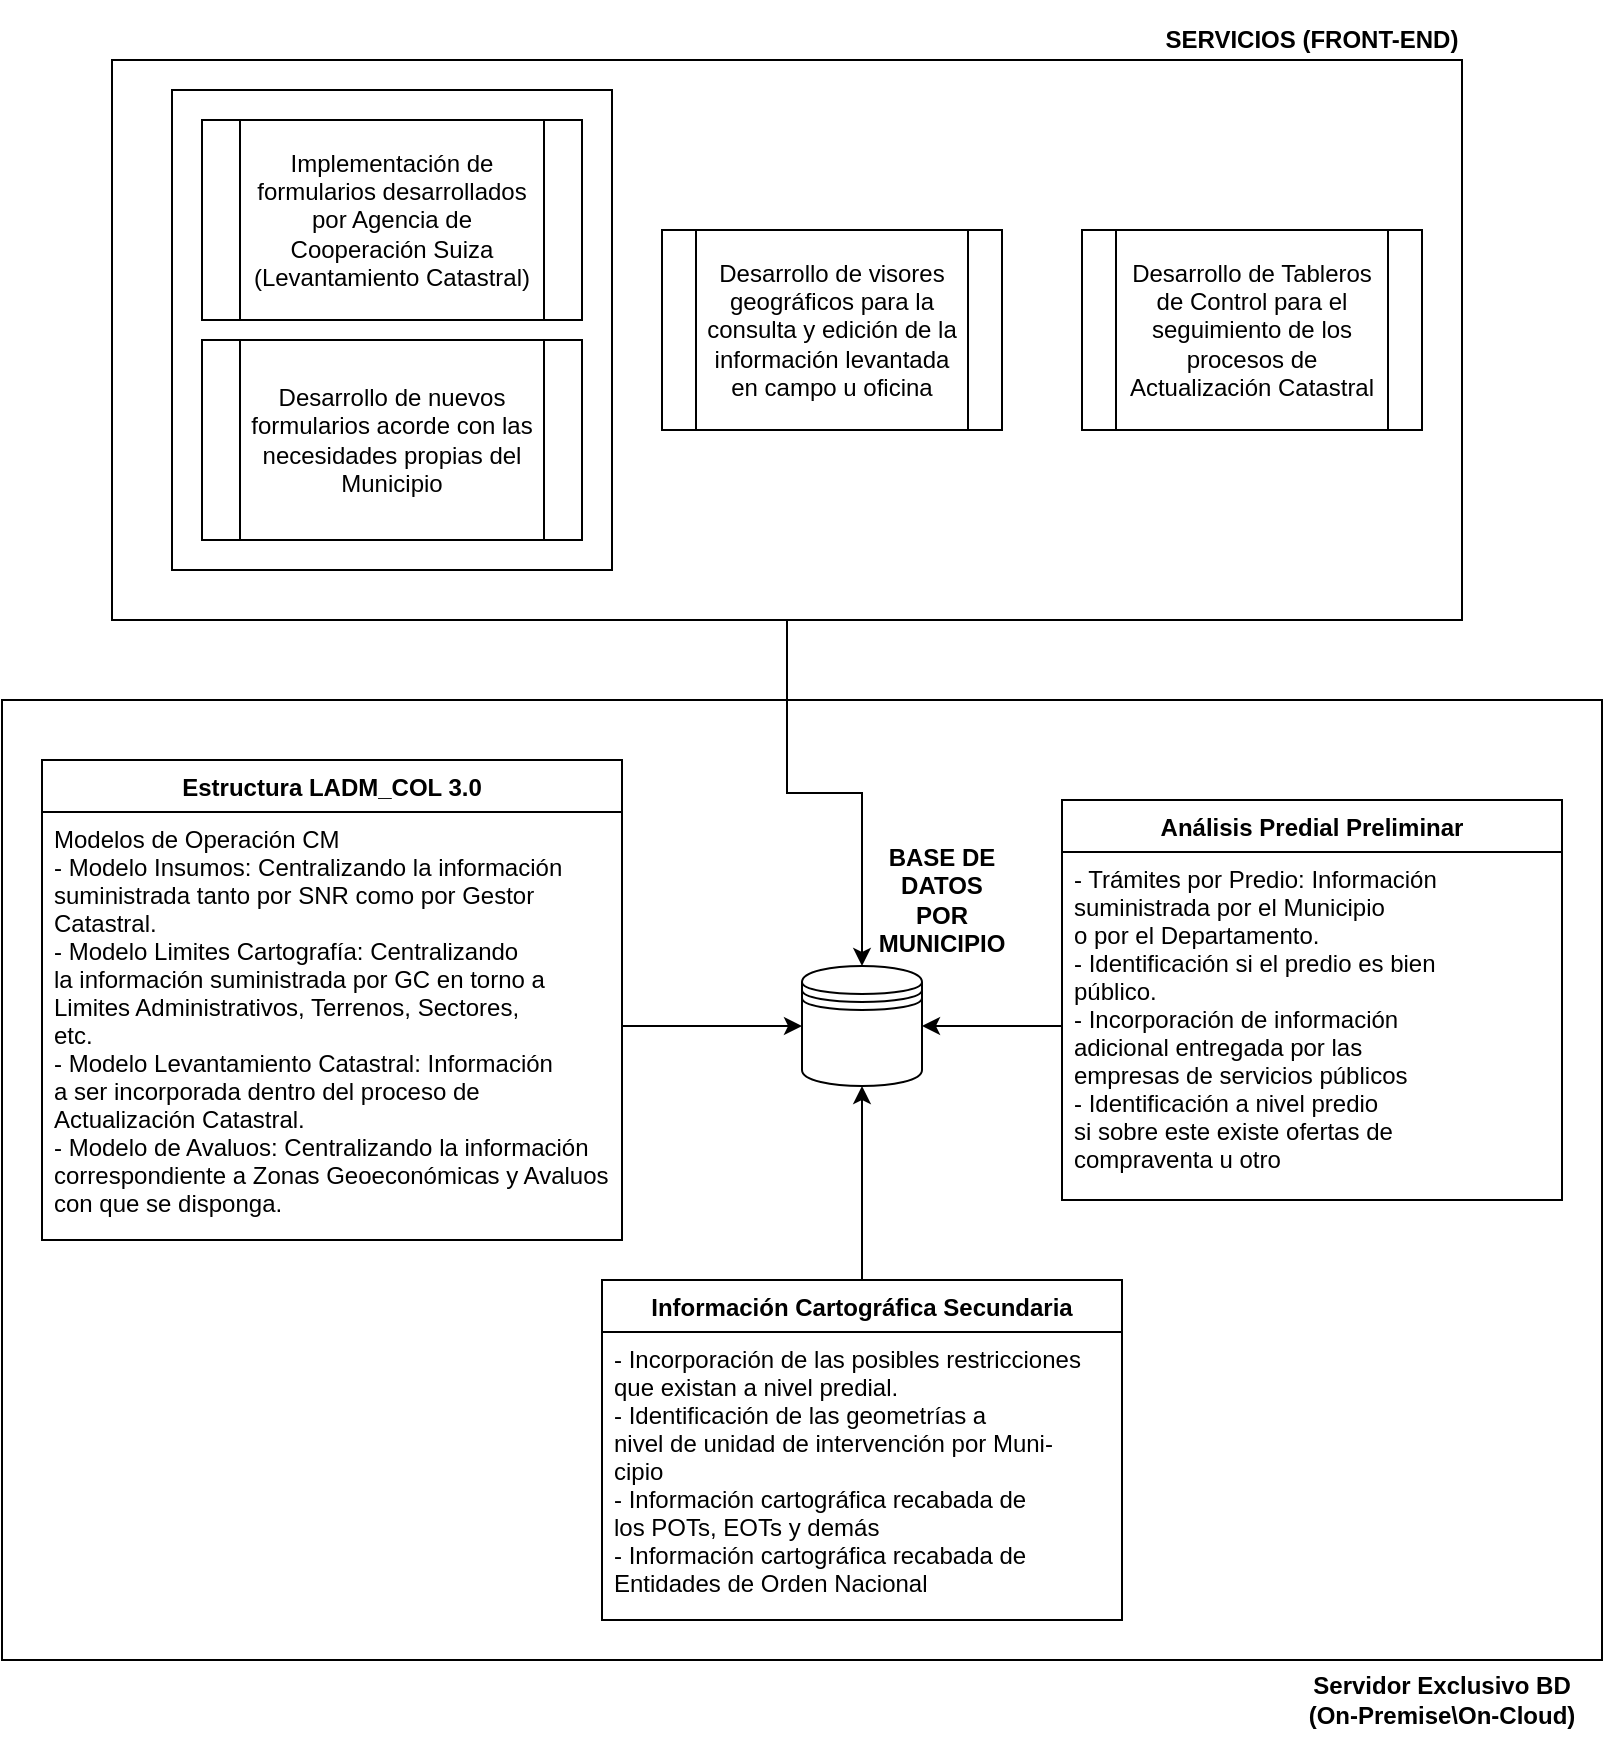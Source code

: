 <mxfile version="13.6.6" type="github">
  <diagram id="8OrvkdTVr18Zg1LkMqOB" name="Page-1">
    <mxGraphModel dx="1035" dy="1843" grid="1" gridSize="10" guides="1" tooltips="1" connect="1" arrows="1" fold="1" page="1" pageScale="1" pageWidth="827" pageHeight="1169" math="0" shadow="0">
      <root>
        <mxCell id="0" />
        <mxCell id="1" parent="0" />
        <mxCell id="M3Aznm4MBpFyJ3QP4b91-51" value="" style="rounded=0;whiteSpace=wrap;html=1;" vertex="1" parent="1">
          <mxGeometry x="20" y="170" width="800" height="480" as="geometry" />
        </mxCell>
        <mxCell id="M3Aznm4MBpFyJ3QP4b91-31" value="Estructura LADM_COL 3.0" style="swimlane;fontStyle=1;align=center;verticalAlign=top;childLayout=stackLayout;horizontal=1;startSize=26;horizontalStack=0;resizeParent=1;resizeParentMax=0;resizeLast=0;collapsible=1;marginBottom=0;" vertex="1" parent="1">
          <mxGeometry x="40" y="200" width="290" height="240" as="geometry" />
        </mxCell>
        <mxCell id="M3Aznm4MBpFyJ3QP4b91-32" value="Modelos de Operación CM&#xa;- Modelo Insumos: Centralizando la información&#xa;suministrada tanto por SNR como por Gestor &#xa;Catastral.&#xa;- Modelo Limites Cartografía: Centralizando&#xa;la información suministrada por GC en torno a&#xa;Limites Administrativos, Terrenos, Sectores, &#xa;etc.&#xa;- Modelo Levantamiento Catastral: Información&#xa;a ser incorporada dentro del proceso de&#xa;Actualización Catastral.&#xa;- Modelo de Avaluos: Centralizando la información&#xa;correspondiente a Zonas Geoeconómicas y Avaluos&#xa;con que se disponga." style="text;strokeColor=none;fillColor=none;align=left;verticalAlign=top;spacingLeft=4;spacingRight=4;overflow=hidden;rotatable=0;points=[[0,0.5],[1,0.5]];portConstraint=eastwest;" vertex="1" parent="M3Aznm4MBpFyJ3QP4b91-31">
          <mxGeometry y="26" width="290" height="214" as="geometry" />
        </mxCell>
        <mxCell id="M3Aznm4MBpFyJ3QP4b91-48" style="edgeStyle=orthogonalEdgeStyle;rounded=0;orthogonalLoop=1;jettySize=auto;html=1;entryX=0.5;entryY=1;entryDx=0;entryDy=0;" edge="1" parent="1" source="M3Aznm4MBpFyJ3QP4b91-39" target="M3Aznm4MBpFyJ3QP4b91-43">
          <mxGeometry relative="1" as="geometry" />
        </mxCell>
        <mxCell id="M3Aznm4MBpFyJ3QP4b91-43" value="" style="shape=datastore;whiteSpace=wrap;html=1;" vertex="1" parent="1">
          <mxGeometry x="420" y="303" width="60" height="60" as="geometry" />
        </mxCell>
        <mxCell id="M3Aznm4MBpFyJ3QP4b91-35" value="Análisis Predial Preliminar" style="swimlane;fontStyle=1;align=center;verticalAlign=top;childLayout=stackLayout;horizontal=1;startSize=26;horizontalStack=0;resizeParent=1;resizeParentMax=0;resizeLast=0;collapsible=1;marginBottom=0;" vertex="1" parent="1">
          <mxGeometry x="550" y="220" width="250" height="200" as="geometry" />
        </mxCell>
        <mxCell id="M3Aznm4MBpFyJ3QP4b91-36" value="- Trámites por Predio: Información&#xa;suministrada por el Municipio&#xa;o por el Departamento.&#xa;- Identificación si el predio es bien&#xa;público.&#xa;- Incorporación de información&#xa;adicional entregada por las&#xa;empresas de servicios públicos&#xa;- Identificación a nivel predio&#xa;si sobre este existe ofertas de&#xa;compraventa u otro" style="text;strokeColor=none;fillColor=none;align=left;verticalAlign=top;spacingLeft=4;spacingRight=4;overflow=hidden;rotatable=0;points=[[0,0.5],[1,0.5]];portConstraint=eastwest;" vertex="1" parent="M3Aznm4MBpFyJ3QP4b91-35">
          <mxGeometry y="26" width="250" height="174" as="geometry" />
        </mxCell>
        <mxCell id="M3Aznm4MBpFyJ3QP4b91-44" value="BASE DE DATOS POR MUNICIPIO" style="text;html=1;strokeColor=none;fillColor=none;align=center;verticalAlign=middle;whiteSpace=wrap;rounded=0;fontStyle=1" vertex="1" parent="1">
          <mxGeometry x="470" y="260" width="40" height="20" as="geometry" />
        </mxCell>
        <mxCell id="M3Aznm4MBpFyJ3QP4b91-45" style="edgeStyle=orthogonalEdgeStyle;rounded=0;orthogonalLoop=1;jettySize=auto;html=1;entryX=0;entryY=0.5;entryDx=0;entryDy=0;" edge="1" parent="1" source="M3Aznm4MBpFyJ3QP4b91-32" target="M3Aznm4MBpFyJ3QP4b91-43">
          <mxGeometry relative="1" as="geometry" />
        </mxCell>
        <mxCell id="M3Aznm4MBpFyJ3QP4b91-46" style="edgeStyle=orthogonalEdgeStyle;rounded=0;orthogonalLoop=1;jettySize=auto;html=1;entryX=1;entryY=0.5;entryDx=0;entryDy=0;" edge="1" parent="1" source="M3Aznm4MBpFyJ3QP4b91-36" target="M3Aznm4MBpFyJ3QP4b91-43">
          <mxGeometry relative="1" as="geometry" />
        </mxCell>
        <mxCell id="M3Aznm4MBpFyJ3QP4b91-39" value="Información Cartográfica Secundaria" style="swimlane;fontStyle=1;align=center;verticalAlign=top;childLayout=stackLayout;horizontal=1;startSize=26;horizontalStack=0;resizeParent=1;resizeParentMax=0;resizeLast=0;collapsible=1;marginBottom=0;" vertex="1" parent="1">
          <mxGeometry x="320" y="460" width="260" height="170" as="geometry" />
        </mxCell>
        <mxCell id="M3Aznm4MBpFyJ3QP4b91-40" value="- Incorporación de las posibles restricciones&#xa;que existan a nivel predial.&#xa;- Identificación de las geometrías a &#xa;nivel de unidad de intervención por Muni-&#xa;cipio&#xa;- Información cartográfica recabada de&#xa;los POTs, EOTs y demás&#xa;- Información cartográfica recabada de&#xa;Entidades de Orden Nacional" style="text;strokeColor=none;fillColor=none;align=left;verticalAlign=top;spacingLeft=4;spacingRight=4;overflow=hidden;rotatable=0;points=[[0,0.5],[1,0.5]];portConstraint=eastwest;" vertex="1" parent="M3Aznm4MBpFyJ3QP4b91-39">
          <mxGeometry y="26" width="260" height="144" as="geometry" />
        </mxCell>
        <mxCell id="M3Aznm4MBpFyJ3QP4b91-52" value="Servidor Exclusivo BD&lt;br&gt;(On-Premise\On-Cloud)" style="text;html=1;strokeColor=none;fillColor=none;align=center;verticalAlign=middle;whiteSpace=wrap;rounded=0;fontStyle=1" vertex="1" parent="1">
          <mxGeometry x="660" y="650" width="160" height="40" as="geometry" />
        </mxCell>
        <mxCell id="M3Aznm4MBpFyJ3QP4b91-59" style="edgeStyle=orthogonalEdgeStyle;rounded=0;orthogonalLoop=1;jettySize=auto;html=1;entryX=0.5;entryY=0;entryDx=0;entryDy=0;" edge="1" parent="1" source="M3Aznm4MBpFyJ3QP4b91-54" target="M3Aznm4MBpFyJ3QP4b91-43">
          <mxGeometry relative="1" as="geometry" />
        </mxCell>
        <mxCell id="M3Aznm4MBpFyJ3QP4b91-54" value="" style="rounded=0;whiteSpace=wrap;html=1;" vertex="1" parent="1">
          <mxGeometry x="75" y="-150" width="675" height="280" as="geometry" />
        </mxCell>
        <mxCell id="M3Aznm4MBpFyJ3QP4b91-55" style="edgeStyle=orthogonalEdgeStyle;rounded=0;orthogonalLoop=1;jettySize=auto;html=1;exitX=0.5;exitY=1;exitDx=0;exitDy=0;" edge="1" parent="1" source="M3Aznm4MBpFyJ3QP4b91-54" target="M3Aznm4MBpFyJ3QP4b91-54">
          <mxGeometry relative="1" as="geometry" />
        </mxCell>
        <mxCell id="M3Aznm4MBpFyJ3QP4b91-57" value="Desarrollo de visores geográficos para la consulta y edición de la información levantada en campo u oficina" style="shape=process;whiteSpace=wrap;html=1;backgroundOutline=1;" vertex="1" parent="1">
          <mxGeometry x="350" y="-65" width="170" height="100" as="geometry" />
        </mxCell>
        <mxCell id="M3Aznm4MBpFyJ3QP4b91-58" value="Desarrollo de Tableros de Control para el seguimiento de los procesos de Actualización Catastral" style="shape=process;whiteSpace=wrap;html=1;backgroundOutline=1;" vertex="1" parent="1">
          <mxGeometry x="560" y="-65" width="170" height="100" as="geometry" />
        </mxCell>
        <mxCell id="M3Aznm4MBpFyJ3QP4b91-60" value="SERVICIOS (FRONT-END)" style="text;html=1;strokeColor=none;fillColor=none;align=center;verticalAlign=middle;whiteSpace=wrap;rounded=0;fontStyle=1" vertex="1" parent="1">
          <mxGeometry x="595" y="-180" width="160" height="40" as="geometry" />
        </mxCell>
        <mxCell id="M3Aznm4MBpFyJ3QP4b91-62" value="" style="rounded=0;whiteSpace=wrap;html=1;" vertex="1" parent="1">
          <mxGeometry x="105" y="-135" width="220" height="240" as="geometry" />
        </mxCell>
        <mxCell id="M3Aznm4MBpFyJ3QP4b91-56" value="Implementación de formularios desarrollados por Agencia de Cooperación Suiza (Levantamiento Catastral)" style="shape=process;whiteSpace=wrap;html=1;backgroundOutline=1;" vertex="1" parent="1">
          <mxGeometry x="120" y="-120" width="190" height="100" as="geometry" />
        </mxCell>
        <mxCell id="M3Aznm4MBpFyJ3QP4b91-61" value="Desarrollo de nuevos formularios acorde con las necesidades propias del Municipio" style="shape=process;whiteSpace=wrap;html=1;backgroundOutline=1;" vertex="1" parent="1">
          <mxGeometry x="120" y="-10" width="190" height="100" as="geometry" />
        </mxCell>
      </root>
    </mxGraphModel>
  </diagram>
</mxfile>
